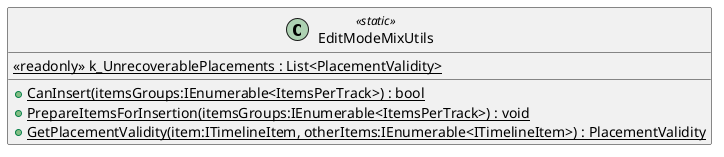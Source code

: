@startuml
class EditModeMixUtils <<static>> {
    {static} <<readonly>> k_UnrecoverablePlacements : List<PlacementValidity>
    + {static} CanInsert(itemsGroups:IEnumerable<ItemsPerTrack>) : bool
    + {static} PrepareItemsForInsertion(itemsGroups:IEnumerable<ItemsPerTrack>) : void
    + {static} GetPlacementValidity(item:ITimelineItem, otherItems:IEnumerable<ITimelineItem>) : PlacementValidity
}
@enduml
